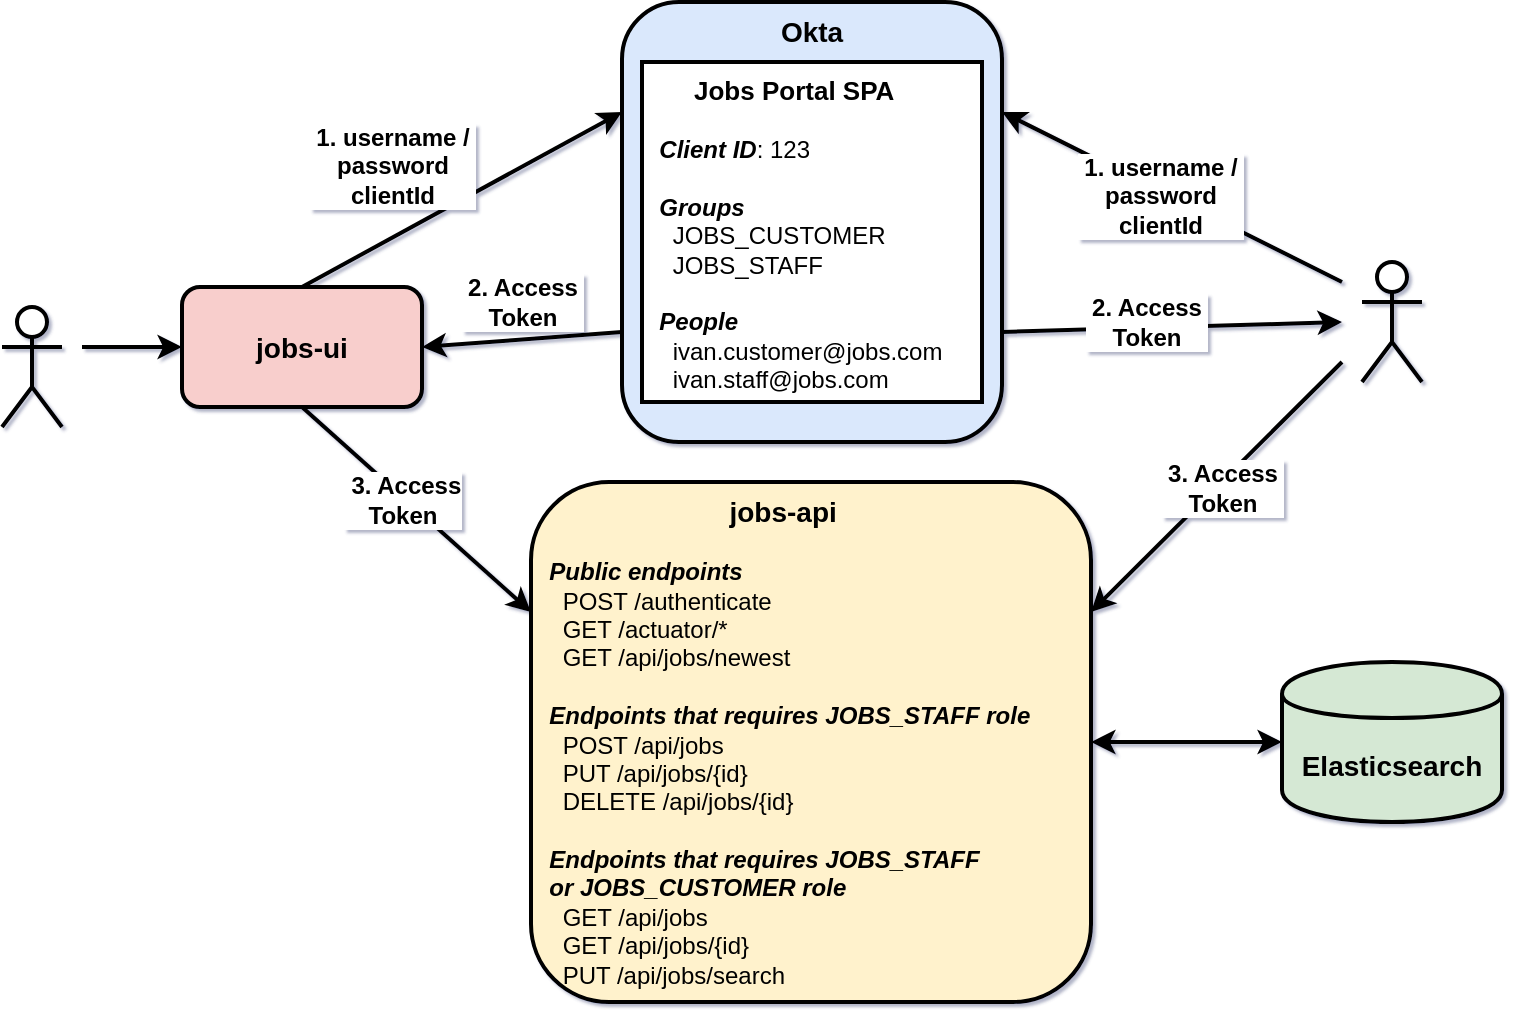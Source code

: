 <mxfile version="12.9.9" type="device"><diagram id="XHxDGMgb79J_g_7EvJC-" name="Page-1"><mxGraphModel dx="1026" dy="527" grid="1" gridSize="10" guides="1" tooltips="1" connect="1" arrows="1" fold="1" page="1" pageScale="1" pageWidth="850" pageHeight="1100" math="0" shadow="1"><root><mxCell id="0"/><mxCell id="1" parent="0"/><mxCell id="JP0Q-4ceOFRRX9hkLczL-1" value="&lt;b style=&quot;font-size: 14px&quot;&gt;Okta&lt;br&gt;&lt;br&gt;&lt;br&gt;&lt;/b&gt;" style="rounded=1;whiteSpace=wrap;html=1;strokeWidth=2;horizontal=1;verticalAlign=top;fillColor=#dae8fc;strokeColor=#000000;" parent="1" vertex="1"><mxGeometry x="330" y="20" width="190" height="220" as="geometry"/></mxCell><mxCell id="JP0Q-4ceOFRRX9hkLczL-2" value="&lt;div style=&quot;text-align: center&quot;&gt;&lt;span style=&quot;font-size: 14px ; font-weight: bold&quot;&gt;jobs-api&lt;/span&gt;&lt;/div&gt;&lt;br&gt;&lt;b&gt;&lt;i&gt;&amp;nbsp; Public endpoints&lt;/i&gt;&lt;/b&gt;&lt;br&gt;&amp;nbsp; &amp;nbsp; POST /authenticate&lt;br&gt;&amp;nbsp; &amp;nbsp; GET /actuator/*&lt;br&gt;&amp;nbsp; &amp;nbsp; GET /api/jobs/newest&lt;br&gt;&lt;br&gt;&lt;b&gt;&lt;i&gt;&amp;nbsp; Endpoints that requires JOBS_STAFF role&lt;/i&gt;&lt;/b&gt;&lt;br&gt;&amp;nbsp; &amp;nbsp; POST /api/jobs&lt;br&gt;&amp;nbsp; &amp;nbsp; PUT /api/jobs/{id}&lt;br&gt;&amp;nbsp; &amp;nbsp; DELETE /api/jobs/{id}&lt;br&gt;&lt;br&gt;&lt;b&gt;&lt;i&gt;&amp;nbsp; Endpoints that requires JOBS_STAFF&lt;br&gt;&amp;nbsp; or JOBS_CUSTOMER role&lt;br&gt;&lt;/i&gt;&lt;/b&gt;&amp;nbsp; &amp;nbsp; GET /api/jobs&lt;br&gt;&amp;nbsp; &amp;nbsp; GET /api/jobs/{id}&lt;br&gt;&amp;nbsp; &amp;nbsp; PUT /api/jobs/search" style="rounded=1;whiteSpace=wrap;html=1;strokeWidth=2;verticalAlign=top;align=left;fillColor=#fff2cc;strokeColor=#000000;" parent="1" vertex="1"><mxGeometry x="284.5" y="260" width="280" height="260" as="geometry"/></mxCell><mxCell id="JP0Q-4ceOFRRX9hkLczL-3" value="&lt;b&gt;&lt;font style=&quot;font-size: 14px&quot;&gt;jobs-ui&lt;/font&gt;&lt;/b&gt;" style="rounded=1;whiteSpace=wrap;html=1;strokeWidth=2;fillColor=#f8cecc;strokeColor=#000000;" parent="1" vertex="1"><mxGeometry x="110" y="162.5" width="120" height="60" as="geometry"/></mxCell><mxCell id="JP0Q-4ceOFRRX9hkLczL-4" value="&lt;b&gt;&lt;font style=&quot;font-size: 14px&quot;&gt;Elasticsearch&lt;/font&gt;&lt;/b&gt;" style="shape=cylinder;whiteSpace=wrap;html=1;boundedLbl=1;backgroundOutline=1;strokeWidth=2;fillColor=#d5e8d4;strokeColor=#000000;" parent="1" vertex="1"><mxGeometry x="660" y="350" width="110" height="80" as="geometry"/></mxCell><mxCell id="JP0Q-4ceOFRRX9hkLczL-5" value="" style="endArrow=classic;startArrow=classic;html=1;exitX=1;exitY=0.5;exitDx=0;exitDy=0;entryX=0;entryY=0.5;entryDx=0;entryDy=0;strokeWidth=2;" parent="1" source="JP0Q-4ceOFRRX9hkLczL-2" target="JP0Q-4ceOFRRX9hkLczL-4" edge="1"><mxGeometry width="50" height="50" relative="1" as="geometry"><mxPoint x="520" y="200" as="sourcePoint"/><mxPoint x="570" y="150" as="targetPoint"/></mxGeometry></mxCell><mxCell id="JP0Q-4ceOFRRX9hkLczL-6" value="" style="shape=umlActor;verticalLabelPosition=bottom;labelBackgroundColor=#ffffff;verticalAlign=top;html=1;outlineConnect=0;strokeWidth=2;" parent="1" vertex="1"><mxGeometry x="20" y="172.5" width="30" height="60" as="geometry"/></mxCell><mxCell id="JP0Q-4ceOFRRX9hkLczL-12" value="" style="endArrow=classic;html=1;strokeWidth=2;entryX=0;entryY=0.5;entryDx=0;entryDy=0;" parent="1" target="JP0Q-4ceOFRRX9hkLczL-3" edge="1"><mxGeometry width="50" height="50" relative="1" as="geometry"><mxPoint x="60" y="192.5" as="sourcePoint"/><mxPoint x="140" y="182.5" as="targetPoint"/></mxGeometry></mxCell><mxCell id="JP0Q-4ceOFRRX9hkLczL-14" value="" style="endArrow=classic;html=1;strokeWidth=2;exitX=0.5;exitY=0;exitDx=0;exitDy=0;entryX=0;entryY=0.25;entryDx=0;entryDy=0;" parent="1" source="JP0Q-4ceOFRRX9hkLczL-3" target="JP0Q-4ceOFRRX9hkLczL-1" edge="1"><mxGeometry width="50" height="50" relative="1" as="geometry"><mxPoint x="310" y="120" as="sourcePoint"/><mxPoint x="360" y="70" as="targetPoint"/></mxGeometry></mxCell><mxCell id="JP0Q-4ceOFRRX9hkLczL-16" value="&lt;b&gt;&amp;nbsp;1. username /&amp;nbsp;&lt;br&gt;password&lt;br&gt;clientId&lt;/b&gt;&lt;br&gt;" style="text;html=1;resizable=0;points=[];align=center;verticalAlign=middle;labelBackgroundColor=#ffffff;" parent="JP0Q-4ceOFRRX9hkLczL-14" vertex="1" connectable="0"><mxGeometry x="-0.135" y="-1" relative="1" as="geometry"><mxPoint x="-25.5" y="-24" as="offset"/></mxGeometry></mxCell><mxCell id="JP0Q-4ceOFRRX9hkLczL-15" value="&lt;b style=&quot;font-size: 12px&quot;&gt;&amp;nbsp;2. Access&amp;nbsp;&lt;br&gt;Token&lt;/b&gt;" style="endArrow=classic;html=1;strokeWidth=2;exitX=0;exitY=0.75;exitDx=0;exitDy=0;entryX=1;entryY=0.5;entryDx=0;entryDy=0;" parent="1" source="JP0Q-4ceOFRRX9hkLczL-1" target="JP0Q-4ceOFRRX9hkLczL-3" edge="1"><mxGeometry x="-0.03" y="-19" width="50" height="50" relative="1" as="geometry"><mxPoint x="270" y="250" as="sourcePoint"/><mxPoint x="320" y="200" as="targetPoint"/><mxPoint as="offset"/></mxGeometry></mxCell><mxCell id="JP0Q-4ceOFRRX9hkLczL-17" value="" style="endArrow=classic;html=1;strokeWidth=2;exitX=0.5;exitY=1;exitDx=0;exitDy=0;entryX=0;entryY=0.25;entryDx=0;entryDy=0;" parent="1" source="JP0Q-4ceOFRRX9hkLczL-3" target="JP0Q-4ceOFRRX9hkLczL-2" edge="1"><mxGeometry width="50" height="50" relative="1" as="geometry"><mxPoint x="300" y="180" as="sourcePoint"/><mxPoint x="350" y="130" as="targetPoint"/></mxGeometry></mxCell><mxCell id="JP0Q-4ceOFRRX9hkLczL-18" value="&lt;b&gt;&amp;nbsp;3. Access&lt;br&gt;Token&lt;/b&gt;" style="text;html=1;resizable=0;points=[];align=center;verticalAlign=middle;labelBackgroundColor=#ffffff;" parent="JP0Q-4ceOFRRX9hkLczL-17" vertex="1" connectable="0"><mxGeometry x="-0.121" y="-1" relative="1" as="geometry"><mxPoint as="offset"/></mxGeometry></mxCell><mxCell id="JP0Q-4ceOFRRX9hkLczL-19" value="" style="shape=umlActor;verticalLabelPosition=bottom;labelBackgroundColor=#ffffff;verticalAlign=top;html=1;outlineConnect=0;strokeWidth=2;" parent="1" vertex="1"><mxGeometry x="700" y="150" width="30" height="60" as="geometry"/></mxCell><mxCell id="JP0Q-4ceOFRRX9hkLczL-20" value="" style="endArrow=classic;html=1;strokeWidth=2;entryX=1;entryY=0.25;entryDx=0;entryDy=0;" parent="1" target="JP0Q-4ceOFRRX9hkLczL-1" edge="1"><mxGeometry width="50" height="50" relative="1" as="geometry"><mxPoint x="690" y="160" as="sourcePoint"/><mxPoint x="540" y="50" as="targetPoint"/></mxGeometry></mxCell><mxCell id="JP0Q-4ceOFRRX9hkLczL-30" value="&lt;b&gt;&amp;nbsp;1. username /&amp;nbsp;&lt;br&gt;password&lt;br&gt;clientId&lt;/b&gt;&lt;br&gt;" style="text;html=1;resizable=0;points=[];align=center;verticalAlign=middle;labelBackgroundColor=#ffffff;" parent="JP0Q-4ceOFRRX9hkLczL-20" vertex="1" connectable="0"><mxGeometry x="0.06" y="2" relative="1" as="geometry"><mxPoint as="offset"/></mxGeometry></mxCell><mxCell id="JP0Q-4ceOFRRX9hkLczL-21" value="" style="endArrow=classic;html=1;strokeWidth=2;exitX=1;exitY=0.75;exitDx=0;exitDy=0;" parent="1" source="JP0Q-4ceOFRRX9hkLczL-1" edge="1"><mxGeometry width="50" height="50" relative="1" as="geometry"><mxPoint x="460" y="100" as="sourcePoint"/><mxPoint x="690" y="180" as="targetPoint"/></mxGeometry></mxCell><mxCell id="JP0Q-4ceOFRRX9hkLczL-31" value="&lt;b&gt;&amp;nbsp;2. Access&amp;nbsp;&lt;br&gt;Token&lt;/b&gt;" style="text;html=1;resizable=0;points=[];align=center;verticalAlign=middle;labelBackgroundColor=#ffffff;" parent="JP0Q-4ceOFRRX9hkLczL-21" vertex="1" connectable="0"><mxGeometry x="-0.168" y="3" relative="1" as="geometry"><mxPoint x="1" as="offset"/></mxGeometry></mxCell><mxCell id="JP0Q-4ceOFRRX9hkLczL-22" value="" style="endArrow=classic;html=1;strokeWidth=2;entryX=1;entryY=0.25;entryDx=0;entryDy=0;" parent="1" target="JP0Q-4ceOFRRX9hkLczL-2" edge="1"><mxGeometry width="50" height="50" relative="1" as="geometry"><mxPoint x="690" y="200" as="sourcePoint"/><mxPoint x="540" y="90" as="targetPoint"/></mxGeometry></mxCell><mxCell id="JP0Q-4ceOFRRX9hkLczL-32" value="&lt;b&gt;&amp;nbsp;3. Access&amp;nbsp;&lt;br&gt;Token&lt;/b&gt;" style="text;html=1;resizable=0;points=[];align=center;verticalAlign=middle;labelBackgroundColor=#ffffff;" parent="JP0Q-4ceOFRRX9hkLczL-22" vertex="1" connectable="0"><mxGeometry x="-0.018" y="2" relative="1" as="geometry"><mxPoint as="offset"/></mxGeometry></mxCell><mxCell id="JP0Q-4ceOFRRX9hkLczL-24" value="&lt;div style=&quot;text-align: center&quot;&gt;&lt;span&gt;&lt;b&gt;&lt;font style=&quot;font-size: 13px&quot;&gt;Jobs Portal SPA&lt;/font&gt;&lt;/b&gt;&lt;/span&gt;&lt;/div&gt;&lt;div style=&quot;text-align: center&quot;&gt;&lt;br&gt;&lt;/div&gt;&amp;nbsp; &lt;b&gt;&lt;i&gt;Client ID&lt;/i&gt;&lt;/b&gt;: 123&lt;br&gt;&lt;br&gt;&lt;i&gt;&amp;nbsp; &lt;b&gt;Groups&lt;/b&gt;&lt;/i&gt;&lt;br&gt;&amp;nbsp; &amp;nbsp; JOBS_CUSTOMER&lt;br&gt;&amp;nbsp; &amp;nbsp; JOBS_STAFF&lt;br&gt;&lt;br&gt;&lt;i&gt;&amp;nbsp; &lt;b&gt;People&lt;/b&gt;&lt;/i&gt;&lt;br&gt;&amp;nbsp; &amp;nbsp; ivan.customer@jobs.com&lt;br&gt;&amp;nbsp; &amp;nbsp; ivan.staff@jobs.com&lt;br&gt;" style="rounded=0;whiteSpace=wrap;html=1;strokeWidth=2;verticalAlign=top;align=left;" parent="1" vertex="1"><mxGeometry x="340" y="50" width="170" height="170" as="geometry"/></mxCell></root></mxGraphModel></diagram></mxfile>